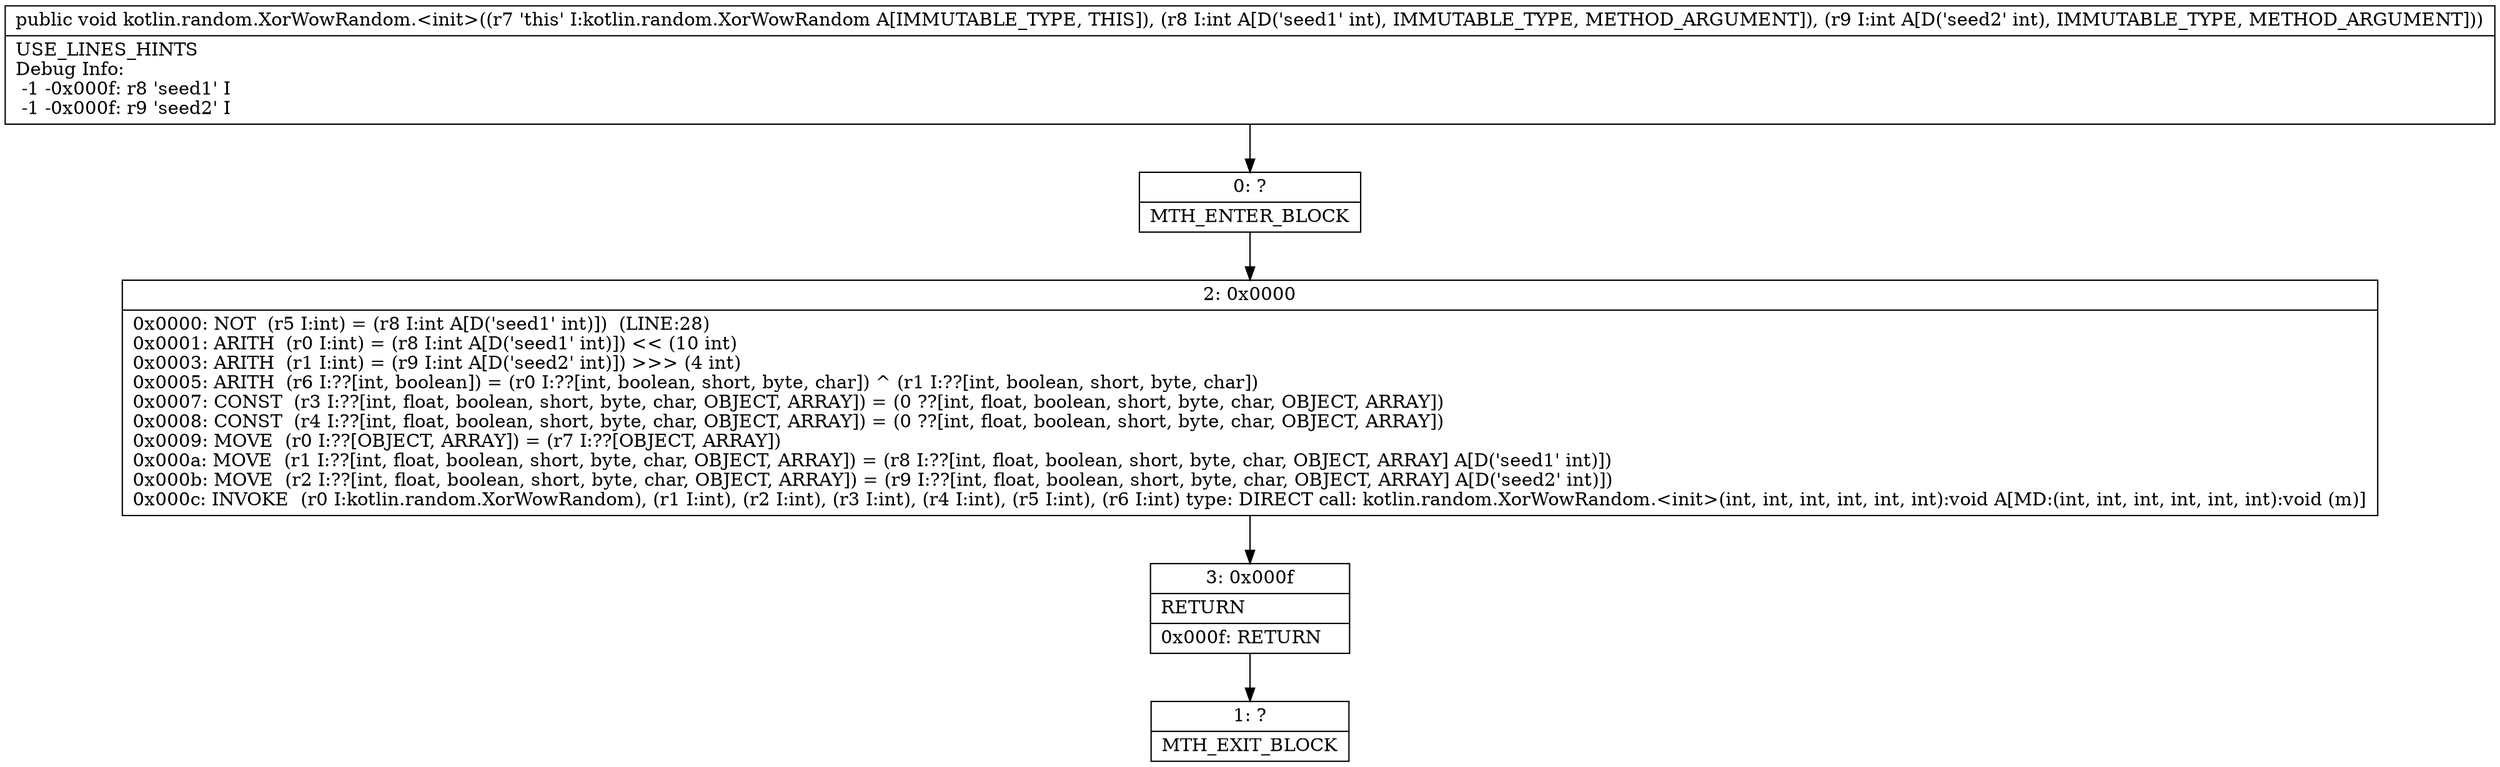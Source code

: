 digraph "CFG forkotlin.random.XorWowRandom.\<init\>(II)V" {
Node_0 [shape=record,label="{0\:\ ?|MTH_ENTER_BLOCK\l}"];
Node_2 [shape=record,label="{2\:\ 0x0000|0x0000: NOT  (r5 I:int) = (r8 I:int A[D('seed1' int)])  (LINE:28)\l0x0001: ARITH  (r0 I:int) = (r8 I:int A[D('seed1' int)]) \<\< (10 int) \l0x0003: ARITH  (r1 I:int) = (r9 I:int A[D('seed2' int)]) \>\>\> (4 int) \l0x0005: ARITH  (r6 I:??[int, boolean]) = (r0 I:??[int, boolean, short, byte, char]) ^ (r1 I:??[int, boolean, short, byte, char]) \l0x0007: CONST  (r3 I:??[int, float, boolean, short, byte, char, OBJECT, ARRAY]) = (0 ??[int, float, boolean, short, byte, char, OBJECT, ARRAY]) \l0x0008: CONST  (r4 I:??[int, float, boolean, short, byte, char, OBJECT, ARRAY]) = (0 ??[int, float, boolean, short, byte, char, OBJECT, ARRAY]) \l0x0009: MOVE  (r0 I:??[OBJECT, ARRAY]) = (r7 I:??[OBJECT, ARRAY]) \l0x000a: MOVE  (r1 I:??[int, float, boolean, short, byte, char, OBJECT, ARRAY]) = (r8 I:??[int, float, boolean, short, byte, char, OBJECT, ARRAY] A[D('seed1' int)]) \l0x000b: MOVE  (r2 I:??[int, float, boolean, short, byte, char, OBJECT, ARRAY]) = (r9 I:??[int, float, boolean, short, byte, char, OBJECT, ARRAY] A[D('seed2' int)]) \l0x000c: INVOKE  (r0 I:kotlin.random.XorWowRandom), (r1 I:int), (r2 I:int), (r3 I:int), (r4 I:int), (r5 I:int), (r6 I:int) type: DIRECT call: kotlin.random.XorWowRandom.\<init\>(int, int, int, int, int, int):void A[MD:(int, int, int, int, int, int):void (m)]\l}"];
Node_3 [shape=record,label="{3\:\ 0x000f|RETURN\l|0x000f: RETURN   \l}"];
Node_1 [shape=record,label="{1\:\ ?|MTH_EXIT_BLOCK\l}"];
MethodNode[shape=record,label="{public void kotlin.random.XorWowRandom.\<init\>((r7 'this' I:kotlin.random.XorWowRandom A[IMMUTABLE_TYPE, THIS]), (r8 I:int A[D('seed1' int), IMMUTABLE_TYPE, METHOD_ARGUMENT]), (r9 I:int A[D('seed2' int), IMMUTABLE_TYPE, METHOD_ARGUMENT]))  | USE_LINES_HINTS\lDebug Info:\l  \-1 \-0x000f: r8 'seed1' I\l  \-1 \-0x000f: r9 'seed2' I\l}"];
MethodNode -> Node_0;Node_0 -> Node_2;
Node_2 -> Node_3;
Node_3 -> Node_1;
}

